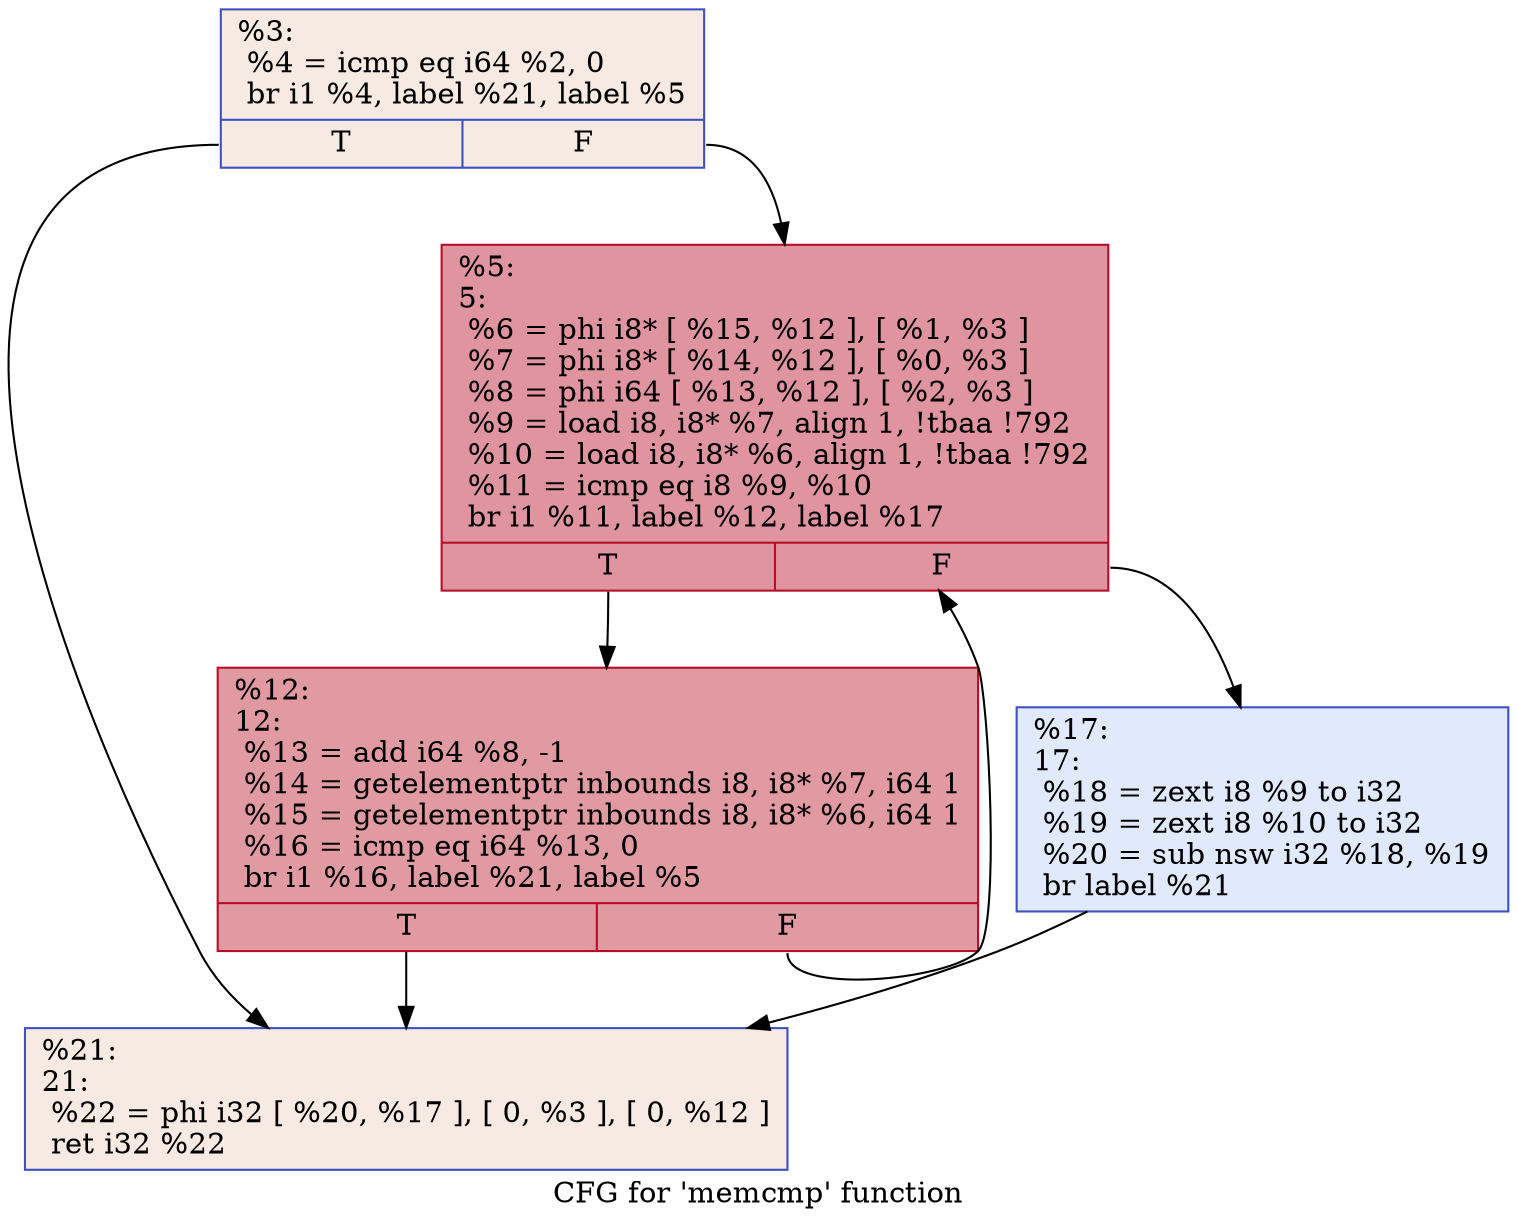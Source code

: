 digraph "CFG for 'memcmp' function" {
	label="CFG for 'memcmp' function";

	Node0x24eec30 [shape=record,color="#3d50c3ff", style=filled, fillcolor="#eed0c070",label="{%3:\l  %4 = icmp eq i64 %2, 0\l  br i1 %4, label %21, label %5\l|{<s0>T|<s1>F}}"];
	Node0x24eec30:s0 -> Node0x24eed70;
	Node0x24eec30:s1 -> Node0x24eec80;
	Node0x24eec80 [shape=record,color="#b70d28ff", style=filled, fillcolor="#b70d2870",label="{%5:\l5:                                                \l  %6 = phi i8* [ %15, %12 ], [ %1, %3 ]\l  %7 = phi i8* [ %14, %12 ], [ %0, %3 ]\l  %8 = phi i64 [ %13, %12 ], [ %2, %3 ]\l  %9 = load i8, i8* %7, align 1, !tbaa !792\l  %10 = load i8, i8* %6, align 1, !tbaa !792\l  %11 = icmp eq i8 %9, %10\l  br i1 %11, label %12, label %17\l|{<s0>T|<s1>F}}"];
	Node0x24eec80:s0 -> Node0x24eecd0;
	Node0x24eec80:s1 -> Node0x24eed20;
	Node0x24eecd0 [shape=record,color="#b70d28ff", style=filled, fillcolor="#bb1b2c70",label="{%12:\l12:                                               \l  %13 = add i64 %8, -1\l  %14 = getelementptr inbounds i8, i8* %7, i64 1\l  %15 = getelementptr inbounds i8, i8* %6, i64 1\l  %16 = icmp eq i64 %13, 0\l  br i1 %16, label %21, label %5\l|{<s0>T|<s1>F}}"];
	Node0x24eecd0:s0 -> Node0x24eed70;
	Node0x24eecd0:s1 -> Node0x24eec80;
	Node0x24eed20 [shape=record,color="#3d50c3ff", style=filled, fillcolor="#b9d0f970",label="{%17:\l17:                                               \l  %18 = zext i8 %9 to i32\l  %19 = zext i8 %10 to i32\l  %20 = sub nsw i32 %18, %19\l  br label %21\l}"];
	Node0x24eed20 -> Node0x24eed70;
	Node0x24eed70 [shape=record,color="#3d50c3ff", style=filled, fillcolor="#eed0c070",label="{%21:\l21:                                               \l  %22 = phi i32 [ %20, %17 ], [ 0, %3 ], [ 0, %12 ]\l  ret i32 %22\l}"];
}
